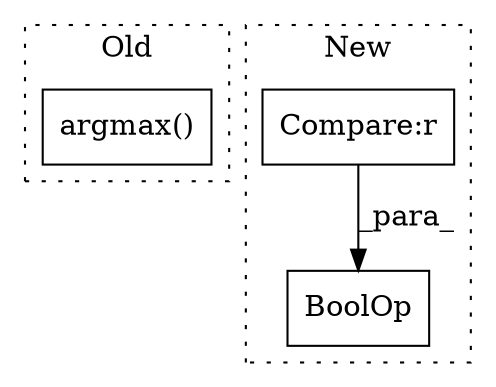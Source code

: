digraph G {
subgraph cluster0 {
1 [label="argmax()" a="75" s="48255,48277" l="10,1" shape="box"];
label = "Old";
style="dotted";
}
subgraph cluster1 {
2 [label="BoolOp" a="72" s="47127" l="63" shape="box"];
3 [label="Compare:r" a="40" s="47160" l="30" shape="box"];
label = "New";
style="dotted";
}
3 -> 2 [label="_para_"];
}